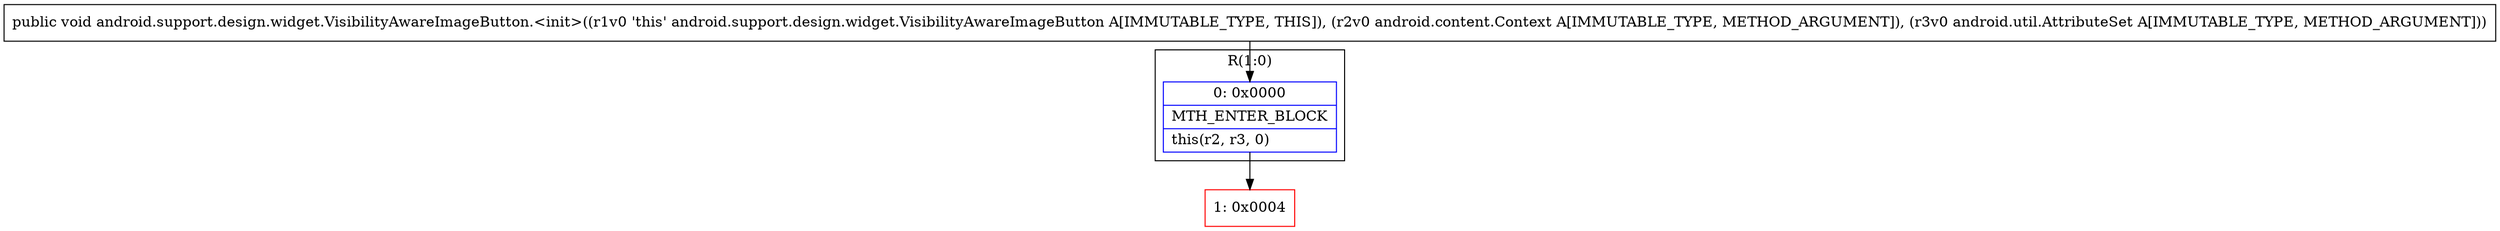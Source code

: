 digraph "CFG forandroid.support.design.widget.VisibilityAwareImageButton.\<init\>(Landroid\/content\/Context;Landroid\/util\/AttributeSet;)V" {
subgraph cluster_Region_685459811 {
label = "R(1:0)";
node [shape=record,color=blue];
Node_0 [shape=record,label="{0\:\ 0x0000|MTH_ENTER_BLOCK\l|this(r2, r3, 0)\l}"];
}
Node_1 [shape=record,color=red,label="{1\:\ 0x0004}"];
MethodNode[shape=record,label="{public void android.support.design.widget.VisibilityAwareImageButton.\<init\>((r1v0 'this' android.support.design.widget.VisibilityAwareImageButton A[IMMUTABLE_TYPE, THIS]), (r2v0 android.content.Context A[IMMUTABLE_TYPE, METHOD_ARGUMENT]), (r3v0 android.util.AttributeSet A[IMMUTABLE_TYPE, METHOD_ARGUMENT])) }"];
MethodNode -> Node_0;
Node_0 -> Node_1;
}


